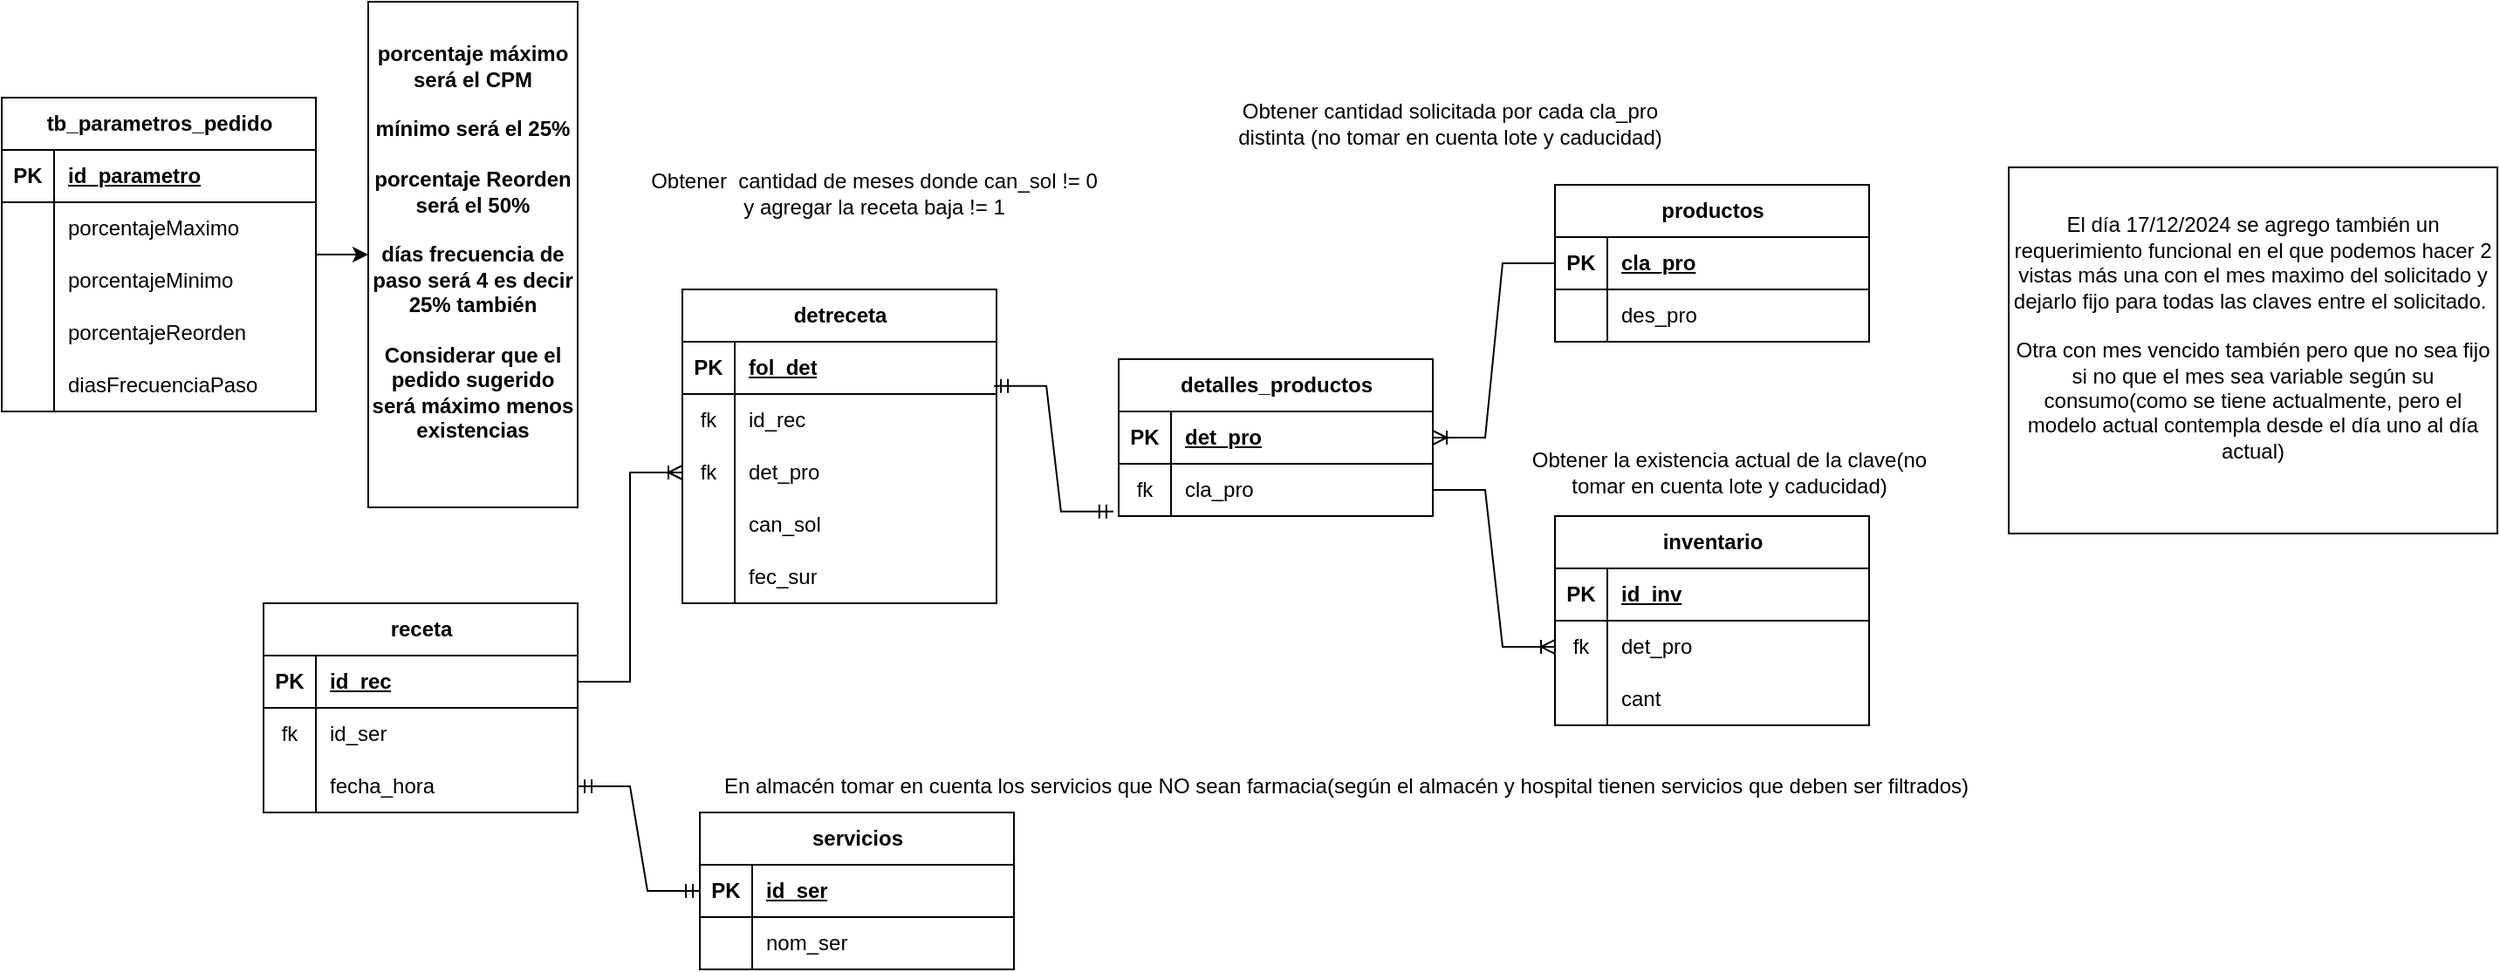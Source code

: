 <mxfile version="25.0.3">
  <diagram name="Página-1" id="QkQFccZaEyEtQ_ooG78y">
    <mxGraphModel dx="2258" dy="1750" grid="1" gridSize="10" guides="1" tooltips="1" connect="1" arrows="1" fold="1" page="1" pageScale="1" pageWidth="827" pageHeight="1169" math="0" shadow="0">
      <root>
        <mxCell id="0" />
        <mxCell id="1" parent="0" />
        <mxCell id="1JZAllyOzMSULTTgwFGF-1" value="receta" style="shape=table;startSize=30;container=1;collapsible=1;childLayout=tableLayout;fixedRows=1;rowLines=0;fontStyle=1;align=center;resizeLast=1;html=1;" parent="1" vertex="1">
          <mxGeometry y="330" width="180" height="120" as="geometry" />
        </mxCell>
        <mxCell id="1JZAllyOzMSULTTgwFGF-2" value="" style="shape=tableRow;horizontal=0;startSize=0;swimlaneHead=0;swimlaneBody=0;fillColor=none;collapsible=0;dropTarget=0;points=[[0,0.5],[1,0.5]];portConstraint=eastwest;top=0;left=0;right=0;bottom=1;" parent="1JZAllyOzMSULTTgwFGF-1" vertex="1">
          <mxGeometry y="30" width="180" height="30" as="geometry" />
        </mxCell>
        <mxCell id="1JZAllyOzMSULTTgwFGF-3" value="PK" style="shape=partialRectangle;connectable=0;fillColor=none;top=0;left=0;bottom=0;right=0;fontStyle=1;overflow=hidden;whiteSpace=wrap;html=1;" parent="1JZAllyOzMSULTTgwFGF-2" vertex="1">
          <mxGeometry width="30" height="30" as="geometry">
            <mxRectangle width="30" height="30" as="alternateBounds" />
          </mxGeometry>
        </mxCell>
        <mxCell id="1JZAllyOzMSULTTgwFGF-4" value="id_rec" style="shape=partialRectangle;connectable=0;fillColor=none;top=0;left=0;bottom=0;right=0;align=left;spacingLeft=6;fontStyle=5;overflow=hidden;whiteSpace=wrap;html=1;" parent="1JZAllyOzMSULTTgwFGF-2" vertex="1">
          <mxGeometry x="30" width="150" height="30" as="geometry">
            <mxRectangle width="150" height="30" as="alternateBounds" />
          </mxGeometry>
        </mxCell>
        <mxCell id="1JZAllyOzMSULTTgwFGF-5" value="" style="shape=tableRow;horizontal=0;startSize=0;swimlaneHead=0;swimlaneBody=0;fillColor=none;collapsible=0;dropTarget=0;points=[[0,0.5],[1,0.5]];portConstraint=eastwest;top=0;left=0;right=0;bottom=0;" parent="1JZAllyOzMSULTTgwFGF-1" vertex="1">
          <mxGeometry y="60" width="180" height="30" as="geometry" />
        </mxCell>
        <mxCell id="1JZAllyOzMSULTTgwFGF-6" value="fk" style="shape=partialRectangle;connectable=0;fillColor=none;top=0;left=0;bottom=0;right=0;editable=1;overflow=hidden;whiteSpace=wrap;html=1;" parent="1JZAllyOzMSULTTgwFGF-5" vertex="1">
          <mxGeometry width="30" height="30" as="geometry">
            <mxRectangle width="30" height="30" as="alternateBounds" />
          </mxGeometry>
        </mxCell>
        <mxCell id="1JZAllyOzMSULTTgwFGF-7" value="id_ser" style="shape=partialRectangle;connectable=0;fillColor=none;top=0;left=0;bottom=0;right=0;align=left;spacingLeft=6;overflow=hidden;whiteSpace=wrap;html=1;" parent="1JZAllyOzMSULTTgwFGF-5" vertex="1">
          <mxGeometry x="30" width="150" height="30" as="geometry">
            <mxRectangle width="150" height="30" as="alternateBounds" />
          </mxGeometry>
        </mxCell>
        <mxCell id="1JZAllyOzMSULTTgwFGF-8" value="" style="shape=tableRow;horizontal=0;startSize=0;swimlaneHead=0;swimlaneBody=0;fillColor=none;collapsible=0;dropTarget=0;points=[[0,0.5],[1,0.5]];portConstraint=eastwest;top=0;left=0;right=0;bottom=0;" parent="1JZAllyOzMSULTTgwFGF-1" vertex="1">
          <mxGeometry y="90" width="180" height="30" as="geometry" />
        </mxCell>
        <mxCell id="1JZAllyOzMSULTTgwFGF-9" value="" style="shape=partialRectangle;connectable=0;fillColor=none;top=0;left=0;bottom=0;right=0;editable=1;overflow=hidden;whiteSpace=wrap;html=1;" parent="1JZAllyOzMSULTTgwFGF-8" vertex="1">
          <mxGeometry width="30" height="30" as="geometry">
            <mxRectangle width="30" height="30" as="alternateBounds" />
          </mxGeometry>
        </mxCell>
        <mxCell id="1JZAllyOzMSULTTgwFGF-10" value="fecha_hora" style="shape=partialRectangle;connectable=0;fillColor=none;top=0;left=0;bottom=0;right=0;align=left;spacingLeft=6;overflow=hidden;whiteSpace=wrap;html=1;" parent="1JZAllyOzMSULTTgwFGF-8" vertex="1">
          <mxGeometry x="30" width="150" height="30" as="geometry">
            <mxRectangle width="150" height="30" as="alternateBounds" />
          </mxGeometry>
        </mxCell>
        <mxCell id="1JZAllyOzMSULTTgwFGF-14" value="detreceta" style="shape=table;startSize=30;container=1;collapsible=1;childLayout=tableLayout;fixedRows=1;rowLines=0;fontStyle=1;align=center;resizeLast=1;html=1;" parent="1" vertex="1">
          <mxGeometry x="240" y="150" width="180" height="180" as="geometry" />
        </mxCell>
        <mxCell id="1JZAllyOzMSULTTgwFGF-15" value="" style="shape=tableRow;horizontal=0;startSize=0;swimlaneHead=0;swimlaneBody=0;fillColor=none;collapsible=0;dropTarget=0;points=[[0,0.5],[1,0.5]];portConstraint=eastwest;top=0;left=0;right=0;bottom=1;" parent="1JZAllyOzMSULTTgwFGF-14" vertex="1">
          <mxGeometry y="30" width="180" height="30" as="geometry" />
        </mxCell>
        <mxCell id="1JZAllyOzMSULTTgwFGF-16" value="PK" style="shape=partialRectangle;connectable=0;fillColor=none;top=0;left=0;bottom=0;right=0;fontStyle=1;overflow=hidden;whiteSpace=wrap;html=1;" parent="1JZAllyOzMSULTTgwFGF-15" vertex="1">
          <mxGeometry width="30" height="30" as="geometry">
            <mxRectangle width="30" height="30" as="alternateBounds" />
          </mxGeometry>
        </mxCell>
        <mxCell id="1JZAllyOzMSULTTgwFGF-17" value="fol_det" style="shape=partialRectangle;connectable=0;fillColor=none;top=0;left=0;bottom=0;right=0;align=left;spacingLeft=6;fontStyle=5;overflow=hidden;whiteSpace=wrap;html=1;" parent="1JZAllyOzMSULTTgwFGF-15" vertex="1">
          <mxGeometry x="30" width="150" height="30" as="geometry">
            <mxRectangle width="150" height="30" as="alternateBounds" />
          </mxGeometry>
        </mxCell>
        <mxCell id="1JZAllyOzMSULTTgwFGF-18" value="" style="shape=tableRow;horizontal=0;startSize=0;swimlaneHead=0;swimlaneBody=0;fillColor=none;collapsible=0;dropTarget=0;points=[[0,0.5],[1,0.5]];portConstraint=eastwest;top=0;left=0;right=0;bottom=0;" parent="1JZAllyOzMSULTTgwFGF-14" vertex="1">
          <mxGeometry y="60" width="180" height="30" as="geometry" />
        </mxCell>
        <mxCell id="1JZAllyOzMSULTTgwFGF-19" value="fk" style="shape=partialRectangle;connectable=0;fillColor=none;top=0;left=0;bottom=0;right=0;editable=1;overflow=hidden;whiteSpace=wrap;html=1;" parent="1JZAllyOzMSULTTgwFGF-18" vertex="1">
          <mxGeometry width="30" height="30" as="geometry">
            <mxRectangle width="30" height="30" as="alternateBounds" />
          </mxGeometry>
        </mxCell>
        <mxCell id="1JZAllyOzMSULTTgwFGF-20" value="id_rec" style="shape=partialRectangle;connectable=0;fillColor=none;top=0;left=0;bottom=0;right=0;align=left;spacingLeft=6;overflow=hidden;whiteSpace=wrap;html=1;" parent="1JZAllyOzMSULTTgwFGF-18" vertex="1">
          <mxGeometry x="30" width="150" height="30" as="geometry">
            <mxRectangle width="150" height="30" as="alternateBounds" />
          </mxGeometry>
        </mxCell>
        <mxCell id="1JZAllyOzMSULTTgwFGF-21" value="" style="shape=tableRow;horizontal=0;startSize=0;swimlaneHead=0;swimlaneBody=0;fillColor=none;collapsible=0;dropTarget=0;points=[[0,0.5],[1,0.5]];portConstraint=eastwest;top=0;left=0;right=0;bottom=0;" parent="1JZAllyOzMSULTTgwFGF-14" vertex="1">
          <mxGeometry y="90" width="180" height="30" as="geometry" />
        </mxCell>
        <mxCell id="1JZAllyOzMSULTTgwFGF-22" value="fk" style="shape=partialRectangle;connectable=0;fillColor=none;top=0;left=0;bottom=0;right=0;editable=1;overflow=hidden;whiteSpace=wrap;html=1;" parent="1JZAllyOzMSULTTgwFGF-21" vertex="1">
          <mxGeometry width="30" height="30" as="geometry">
            <mxRectangle width="30" height="30" as="alternateBounds" />
          </mxGeometry>
        </mxCell>
        <mxCell id="1JZAllyOzMSULTTgwFGF-23" value="det_pro" style="shape=partialRectangle;connectable=0;fillColor=none;top=0;left=0;bottom=0;right=0;align=left;spacingLeft=6;overflow=hidden;whiteSpace=wrap;html=1;" parent="1JZAllyOzMSULTTgwFGF-21" vertex="1">
          <mxGeometry x="30" width="150" height="30" as="geometry">
            <mxRectangle width="150" height="30" as="alternateBounds" />
          </mxGeometry>
        </mxCell>
        <mxCell id="1JZAllyOzMSULTTgwFGF-24" value="" style="shape=tableRow;horizontal=0;startSize=0;swimlaneHead=0;swimlaneBody=0;fillColor=none;collapsible=0;dropTarget=0;points=[[0,0.5],[1,0.5]];portConstraint=eastwest;top=0;left=0;right=0;bottom=0;" parent="1JZAllyOzMSULTTgwFGF-14" vertex="1">
          <mxGeometry y="120" width="180" height="30" as="geometry" />
        </mxCell>
        <mxCell id="1JZAllyOzMSULTTgwFGF-25" value="" style="shape=partialRectangle;connectable=0;fillColor=none;top=0;left=0;bottom=0;right=0;editable=1;overflow=hidden;whiteSpace=wrap;html=1;" parent="1JZAllyOzMSULTTgwFGF-24" vertex="1">
          <mxGeometry width="30" height="30" as="geometry">
            <mxRectangle width="30" height="30" as="alternateBounds" />
          </mxGeometry>
        </mxCell>
        <mxCell id="1JZAllyOzMSULTTgwFGF-26" value="can_sol" style="shape=partialRectangle;connectable=0;fillColor=none;top=0;left=0;bottom=0;right=0;align=left;spacingLeft=6;overflow=hidden;whiteSpace=wrap;html=1;" parent="1JZAllyOzMSULTTgwFGF-24" vertex="1">
          <mxGeometry x="30" width="150" height="30" as="geometry">
            <mxRectangle width="150" height="30" as="alternateBounds" />
          </mxGeometry>
        </mxCell>
        <mxCell id="1JZAllyOzMSULTTgwFGF-67" value="" style="shape=tableRow;horizontal=0;startSize=0;swimlaneHead=0;swimlaneBody=0;fillColor=none;collapsible=0;dropTarget=0;points=[[0,0.5],[1,0.5]];portConstraint=eastwest;top=0;left=0;right=0;bottom=0;" parent="1JZAllyOzMSULTTgwFGF-14" vertex="1">
          <mxGeometry y="150" width="180" height="30" as="geometry" />
        </mxCell>
        <mxCell id="1JZAllyOzMSULTTgwFGF-68" value="" style="shape=partialRectangle;connectable=0;fillColor=none;top=0;left=0;bottom=0;right=0;editable=1;overflow=hidden;whiteSpace=wrap;html=1;" parent="1JZAllyOzMSULTTgwFGF-67" vertex="1">
          <mxGeometry width="30" height="30" as="geometry">
            <mxRectangle width="30" height="30" as="alternateBounds" />
          </mxGeometry>
        </mxCell>
        <mxCell id="1JZAllyOzMSULTTgwFGF-69" value="fec_sur" style="shape=partialRectangle;connectable=0;fillColor=none;top=0;left=0;bottom=0;right=0;align=left;spacingLeft=6;overflow=hidden;whiteSpace=wrap;html=1;" parent="1JZAllyOzMSULTTgwFGF-67" vertex="1">
          <mxGeometry x="30" width="150" height="30" as="geometry">
            <mxRectangle width="150" height="30" as="alternateBounds" />
          </mxGeometry>
        </mxCell>
        <mxCell id="1JZAllyOzMSULTTgwFGF-27" value="detalles_productos" style="shape=table;startSize=30;container=1;collapsible=1;childLayout=tableLayout;fixedRows=1;rowLines=0;fontStyle=1;align=center;resizeLast=1;html=1;" parent="1" vertex="1">
          <mxGeometry x="490" y="190" width="180" height="90" as="geometry" />
        </mxCell>
        <mxCell id="1JZAllyOzMSULTTgwFGF-28" value="" style="shape=tableRow;horizontal=0;startSize=0;swimlaneHead=0;swimlaneBody=0;fillColor=none;collapsible=0;dropTarget=0;points=[[0,0.5],[1,0.5]];portConstraint=eastwest;top=0;left=0;right=0;bottom=1;" parent="1JZAllyOzMSULTTgwFGF-27" vertex="1">
          <mxGeometry y="30" width="180" height="30" as="geometry" />
        </mxCell>
        <mxCell id="1JZAllyOzMSULTTgwFGF-29" value="PK" style="shape=partialRectangle;connectable=0;fillColor=none;top=0;left=0;bottom=0;right=0;fontStyle=1;overflow=hidden;whiteSpace=wrap;html=1;" parent="1JZAllyOzMSULTTgwFGF-28" vertex="1">
          <mxGeometry width="30" height="30" as="geometry">
            <mxRectangle width="30" height="30" as="alternateBounds" />
          </mxGeometry>
        </mxCell>
        <mxCell id="1JZAllyOzMSULTTgwFGF-30" value="det_pro" style="shape=partialRectangle;connectable=0;fillColor=none;top=0;left=0;bottom=0;right=0;align=left;spacingLeft=6;fontStyle=5;overflow=hidden;whiteSpace=wrap;html=1;" parent="1JZAllyOzMSULTTgwFGF-28" vertex="1">
          <mxGeometry x="30" width="150" height="30" as="geometry">
            <mxRectangle width="150" height="30" as="alternateBounds" />
          </mxGeometry>
        </mxCell>
        <mxCell id="1JZAllyOzMSULTTgwFGF-31" value="" style="shape=tableRow;horizontal=0;startSize=0;swimlaneHead=0;swimlaneBody=0;fillColor=none;collapsible=0;dropTarget=0;points=[[0,0.5],[1,0.5]];portConstraint=eastwest;top=0;left=0;right=0;bottom=0;" parent="1JZAllyOzMSULTTgwFGF-27" vertex="1">
          <mxGeometry y="60" width="180" height="30" as="geometry" />
        </mxCell>
        <mxCell id="1JZAllyOzMSULTTgwFGF-32" value="fk" style="shape=partialRectangle;connectable=0;fillColor=none;top=0;left=0;bottom=0;right=0;editable=1;overflow=hidden;whiteSpace=wrap;html=1;" parent="1JZAllyOzMSULTTgwFGF-31" vertex="1">
          <mxGeometry width="30" height="30" as="geometry">
            <mxRectangle width="30" height="30" as="alternateBounds" />
          </mxGeometry>
        </mxCell>
        <mxCell id="1JZAllyOzMSULTTgwFGF-33" value="cla_pro" style="shape=partialRectangle;connectable=0;fillColor=none;top=0;left=0;bottom=0;right=0;align=left;spacingLeft=6;overflow=hidden;whiteSpace=wrap;html=1;" parent="1JZAllyOzMSULTTgwFGF-31" vertex="1">
          <mxGeometry x="30" width="150" height="30" as="geometry">
            <mxRectangle width="150" height="30" as="alternateBounds" />
          </mxGeometry>
        </mxCell>
        <mxCell id="1JZAllyOzMSULTTgwFGF-40" value="productos" style="shape=table;startSize=30;container=1;collapsible=1;childLayout=tableLayout;fixedRows=1;rowLines=0;fontStyle=1;align=center;resizeLast=1;html=1;" parent="1" vertex="1">
          <mxGeometry x="740" y="90" width="180" height="90" as="geometry" />
        </mxCell>
        <mxCell id="1JZAllyOzMSULTTgwFGF-41" value="" style="shape=tableRow;horizontal=0;startSize=0;swimlaneHead=0;swimlaneBody=0;fillColor=none;collapsible=0;dropTarget=0;points=[[0,0.5],[1,0.5]];portConstraint=eastwest;top=0;left=0;right=0;bottom=1;" parent="1JZAllyOzMSULTTgwFGF-40" vertex="1">
          <mxGeometry y="30" width="180" height="30" as="geometry" />
        </mxCell>
        <mxCell id="1JZAllyOzMSULTTgwFGF-42" value="PK" style="shape=partialRectangle;connectable=0;fillColor=none;top=0;left=0;bottom=0;right=0;fontStyle=1;overflow=hidden;whiteSpace=wrap;html=1;" parent="1JZAllyOzMSULTTgwFGF-41" vertex="1">
          <mxGeometry width="30" height="30" as="geometry">
            <mxRectangle width="30" height="30" as="alternateBounds" />
          </mxGeometry>
        </mxCell>
        <mxCell id="1JZAllyOzMSULTTgwFGF-43" value="cla_pro" style="shape=partialRectangle;connectable=0;fillColor=none;top=0;left=0;bottom=0;right=0;align=left;spacingLeft=6;fontStyle=5;overflow=hidden;whiteSpace=wrap;html=1;" parent="1JZAllyOzMSULTTgwFGF-41" vertex="1">
          <mxGeometry x="30" width="150" height="30" as="geometry">
            <mxRectangle width="150" height="30" as="alternateBounds" />
          </mxGeometry>
        </mxCell>
        <mxCell id="1JZAllyOzMSULTTgwFGF-44" value="" style="shape=tableRow;horizontal=0;startSize=0;swimlaneHead=0;swimlaneBody=0;fillColor=none;collapsible=0;dropTarget=0;points=[[0,0.5],[1,0.5]];portConstraint=eastwest;top=0;left=0;right=0;bottom=0;" parent="1JZAllyOzMSULTTgwFGF-40" vertex="1">
          <mxGeometry y="60" width="180" height="30" as="geometry" />
        </mxCell>
        <mxCell id="1JZAllyOzMSULTTgwFGF-45" value="" style="shape=partialRectangle;connectable=0;fillColor=none;top=0;left=0;bottom=0;right=0;editable=1;overflow=hidden;whiteSpace=wrap;html=1;" parent="1JZAllyOzMSULTTgwFGF-44" vertex="1">
          <mxGeometry width="30" height="30" as="geometry">
            <mxRectangle width="30" height="30" as="alternateBounds" />
          </mxGeometry>
        </mxCell>
        <mxCell id="1JZAllyOzMSULTTgwFGF-46" value="des_pro" style="shape=partialRectangle;connectable=0;fillColor=none;top=0;left=0;bottom=0;right=0;align=left;spacingLeft=6;overflow=hidden;whiteSpace=wrap;html=1;" parent="1JZAllyOzMSULTTgwFGF-44" vertex="1">
          <mxGeometry x="30" width="150" height="30" as="geometry">
            <mxRectangle width="150" height="30" as="alternateBounds" />
          </mxGeometry>
        </mxCell>
        <mxCell id="1JZAllyOzMSULTTgwFGF-53" value="inventario" style="shape=table;startSize=30;container=1;collapsible=1;childLayout=tableLayout;fixedRows=1;rowLines=0;fontStyle=1;align=center;resizeLast=1;html=1;" parent="1" vertex="1">
          <mxGeometry x="740" y="280" width="180" height="120" as="geometry" />
        </mxCell>
        <mxCell id="1JZAllyOzMSULTTgwFGF-54" value="" style="shape=tableRow;horizontal=0;startSize=0;swimlaneHead=0;swimlaneBody=0;fillColor=none;collapsible=0;dropTarget=0;points=[[0,0.5],[1,0.5]];portConstraint=eastwest;top=0;left=0;right=0;bottom=1;" parent="1JZAllyOzMSULTTgwFGF-53" vertex="1">
          <mxGeometry y="30" width="180" height="30" as="geometry" />
        </mxCell>
        <mxCell id="1JZAllyOzMSULTTgwFGF-55" value="PK" style="shape=partialRectangle;connectable=0;fillColor=none;top=0;left=0;bottom=0;right=0;fontStyle=1;overflow=hidden;whiteSpace=wrap;html=1;" parent="1JZAllyOzMSULTTgwFGF-54" vertex="1">
          <mxGeometry width="30" height="30" as="geometry">
            <mxRectangle width="30" height="30" as="alternateBounds" />
          </mxGeometry>
        </mxCell>
        <mxCell id="1JZAllyOzMSULTTgwFGF-56" value="id_inv" style="shape=partialRectangle;connectable=0;fillColor=none;top=0;left=0;bottom=0;right=0;align=left;spacingLeft=6;fontStyle=5;overflow=hidden;whiteSpace=wrap;html=1;" parent="1JZAllyOzMSULTTgwFGF-54" vertex="1">
          <mxGeometry x="30" width="150" height="30" as="geometry">
            <mxRectangle width="150" height="30" as="alternateBounds" />
          </mxGeometry>
        </mxCell>
        <mxCell id="1JZAllyOzMSULTTgwFGF-57" value="" style="shape=tableRow;horizontal=0;startSize=0;swimlaneHead=0;swimlaneBody=0;fillColor=none;collapsible=0;dropTarget=0;points=[[0,0.5],[1,0.5]];portConstraint=eastwest;top=0;left=0;right=0;bottom=0;" parent="1JZAllyOzMSULTTgwFGF-53" vertex="1">
          <mxGeometry y="60" width="180" height="30" as="geometry" />
        </mxCell>
        <mxCell id="1JZAllyOzMSULTTgwFGF-58" value="fk" style="shape=partialRectangle;connectable=0;fillColor=none;top=0;left=0;bottom=0;right=0;editable=1;overflow=hidden;whiteSpace=wrap;html=1;" parent="1JZAllyOzMSULTTgwFGF-57" vertex="1">
          <mxGeometry width="30" height="30" as="geometry">
            <mxRectangle width="30" height="30" as="alternateBounds" />
          </mxGeometry>
        </mxCell>
        <mxCell id="1JZAllyOzMSULTTgwFGF-59" value="det_pro" style="shape=partialRectangle;connectable=0;fillColor=none;top=0;left=0;bottom=0;right=0;align=left;spacingLeft=6;overflow=hidden;whiteSpace=wrap;html=1;" parent="1JZAllyOzMSULTTgwFGF-57" vertex="1">
          <mxGeometry x="30" width="150" height="30" as="geometry">
            <mxRectangle width="150" height="30" as="alternateBounds" />
          </mxGeometry>
        </mxCell>
        <mxCell id="1JZAllyOzMSULTTgwFGF-64" value="" style="shape=tableRow;horizontal=0;startSize=0;swimlaneHead=0;swimlaneBody=0;fillColor=none;collapsible=0;dropTarget=0;points=[[0,0.5],[1,0.5]];portConstraint=eastwest;top=0;left=0;right=0;bottom=0;" parent="1JZAllyOzMSULTTgwFGF-53" vertex="1">
          <mxGeometry y="90" width="180" height="30" as="geometry" />
        </mxCell>
        <mxCell id="1JZAllyOzMSULTTgwFGF-65" value="" style="shape=partialRectangle;connectable=0;fillColor=none;top=0;left=0;bottom=0;right=0;editable=1;overflow=hidden;whiteSpace=wrap;html=1;" parent="1JZAllyOzMSULTTgwFGF-64" vertex="1">
          <mxGeometry width="30" height="30" as="geometry">
            <mxRectangle width="30" height="30" as="alternateBounds" />
          </mxGeometry>
        </mxCell>
        <mxCell id="1JZAllyOzMSULTTgwFGF-66" value="cant" style="shape=partialRectangle;connectable=0;fillColor=none;top=0;left=0;bottom=0;right=0;align=left;spacingLeft=6;overflow=hidden;whiteSpace=wrap;html=1;" parent="1JZAllyOzMSULTTgwFGF-64" vertex="1">
          <mxGeometry x="30" width="150" height="30" as="geometry">
            <mxRectangle width="150" height="30" as="alternateBounds" />
          </mxGeometry>
        </mxCell>
        <mxCell id="1JZAllyOzMSULTTgwFGF-60" value="" style="shape=table;startSize=0;container=1;collapsible=1;childLayout=tableLayout;fixedRows=1;rowLines=0;fontStyle=0;align=center;resizeLast=1;strokeColor=none;fillColor=none;collapsible=0;whiteSpace=wrap;html=1;" parent="1" vertex="1">
          <mxGeometry x="260" y="130" width="180" height="30" as="geometry" />
        </mxCell>
        <mxCell id="1JZAllyOzMSULTTgwFGF-61" value="" style="shape=tableRow;horizontal=0;startSize=0;swimlaneHead=0;swimlaneBody=0;fillColor=none;collapsible=0;dropTarget=0;points=[[0,0.5],[1,0.5]];portConstraint=eastwest;top=0;left=0;right=0;bottom=0;" parent="1JZAllyOzMSULTTgwFGF-60" vertex="1">
          <mxGeometry width="180" height="30" as="geometry" />
        </mxCell>
        <mxCell id="1JZAllyOzMSULTTgwFGF-62" value="" style="shape=partialRectangle;connectable=0;fillColor=none;top=0;left=0;bottom=0;right=0;editable=1;overflow=hidden;" parent="1JZAllyOzMSULTTgwFGF-61" vertex="1">
          <mxGeometry width="30" height="30" as="geometry">
            <mxRectangle width="30" height="30" as="alternateBounds" />
          </mxGeometry>
        </mxCell>
        <mxCell id="1JZAllyOzMSULTTgwFGF-63" value="" style="shape=partialRectangle;connectable=0;fillColor=none;top=0;left=0;bottom=0;right=0;align=left;spacingLeft=6;overflow=hidden;" parent="1JZAllyOzMSULTTgwFGF-61" vertex="1">
          <mxGeometry x="30" width="150" height="30" as="geometry">
            <mxRectangle width="150" height="30" as="alternateBounds" />
          </mxGeometry>
        </mxCell>
        <mxCell id="1JZAllyOzMSULTTgwFGF-70" value="Obtener&amp;nbsp; cantidad de meses donde can_sol != 0 y agregar la receta baja != 1" style="text;html=1;align=center;verticalAlign=middle;whiteSpace=wrap;rounded=0;" parent="1" vertex="1">
          <mxGeometry x="220" y="80" width="260" height="30" as="geometry" />
        </mxCell>
        <mxCell id="1JZAllyOzMSULTTgwFGF-71" value="Obtener cantidad solicitada por cada cla_pro distinta (no tomar en cuenta lote y caducidad)" style="text;html=1;align=center;verticalAlign=middle;whiteSpace=wrap;rounded=0;" parent="1" vertex="1">
          <mxGeometry x="550" y="40" width="260" height="30" as="geometry" />
        </mxCell>
        <mxCell id="1JZAllyOzMSULTTgwFGF-72" value="" style="edgeStyle=entityRelationEdgeStyle;fontSize=12;html=1;endArrow=ERoneToMany;rounded=0;entryX=0;entryY=0.5;entryDx=0;entryDy=0;exitX=1;exitY=0.5;exitDx=0;exitDy=0;" parent="1" source="1JZAllyOzMSULTTgwFGF-2" target="1JZAllyOzMSULTTgwFGF-21" edge="1">
          <mxGeometry width="100" height="100" relative="1" as="geometry">
            <mxPoint x="60" y="280" as="sourcePoint" />
            <mxPoint x="160" y="180" as="targetPoint" />
          </mxGeometry>
        </mxCell>
        <mxCell id="1JZAllyOzMSULTTgwFGF-73" value="" style="edgeStyle=entityRelationEdgeStyle;fontSize=12;html=1;endArrow=ERmandOne;startArrow=ERmandOne;rounded=0;entryX=-0.017;entryY=0.913;entryDx=0;entryDy=0;entryPerimeter=0;exitX=0.992;exitY=0.847;exitDx=0;exitDy=0;exitPerimeter=0;" parent="1" source="1JZAllyOzMSULTTgwFGF-15" target="1JZAllyOzMSULTTgwFGF-31" edge="1">
          <mxGeometry width="100" height="100" relative="1" as="geometry">
            <mxPoint x="360" y="440" as="sourcePoint" />
            <mxPoint x="460" y="340" as="targetPoint" />
          </mxGeometry>
        </mxCell>
        <mxCell id="1JZAllyOzMSULTTgwFGF-74" value="" style="edgeStyle=entityRelationEdgeStyle;fontSize=12;html=1;endArrow=ERoneToMany;rounded=0;entryX=1;entryY=0.5;entryDx=0;entryDy=0;exitX=0;exitY=0.5;exitDx=0;exitDy=0;" parent="1" source="1JZAllyOzMSULTTgwFGF-41" target="1JZAllyOzMSULTTgwFGF-28" edge="1">
          <mxGeometry width="100" height="100" relative="1" as="geometry">
            <mxPoint x="570" y="470" as="sourcePoint" />
            <mxPoint x="670" y="370" as="targetPoint" />
          </mxGeometry>
        </mxCell>
        <mxCell id="1JZAllyOzMSULTTgwFGF-75" value="" style="edgeStyle=entityRelationEdgeStyle;fontSize=12;html=1;endArrow=ERoneToMany;rounded=0;entryX=0;entryY=0.5;entryDx=0;entryDy=0;exitX=1;exitY=0.5;exitDx=0;exitDy=0;" parent="1" source="1JZAllyOzMSULTTgwFGF-31" target="1JZAllyOzMSULTTgwFGF-57" edge="1">
          <mxGeometry width="100" height="100" relative="1" as="geometry">
            <mxPoint x="540" y="460" as="sourcePoint" />
            <mxPoint x="640" y="360" as="targetPoint" />
          </mxGeometry>
        </mxCell>
        <mxCell id="1JZAllyOzMSULTTgwFGF-76" value="Obtener la existencia actual de la clave(no tomar en cuenta lote y caducidad)" style="text;html=1;align=center;verticalAlign=middle;whiteSpace=wrap;rounded=0;" parent="1" vertex="1">
          <mxGeometry x="710" y="240" width="260" height="30" as="geometry" />
        </mxCell>
        <mxCell id="1JZAllyOzMSULTTgwFGF-77" value="servicios" style="shape=table;startSize=30;container=1;collapsible=1;childLayout=tableLayout;fixedRows=1;rowLines=0;fontStyle=1;align=center;resizeLast=1;html=1;" parent="1" vertex="1">
          <mxGeometry x="250" y="450" width="180" height="90" as="geometry" />
        </mxCell>
        <mxCell id="1JZAllyOzMSULTTgwFGF-78" value="" style="shape=tableRow;horizontal=0;startSize=0;swimlaneHead=0;swimlaneBody=0;fillColor=none;collapsible=0;dropTarget=0;points=[[0,0.5],[1,0.5]];portConstraint=eastwest;top=0;left=0;right=0;bottom=1;" parent="1JZAllyOzMSULTTgwFGF-77" vertex="1">
          <mxGeometry y="30" width="180" height="30" as="geometry" />
        </mxCell>
        <mxCell id="1JZAllyOzMSULTTgwFGF-79" value="PK" style="shape=partialRectangle;connectable=0;fillColor=none;top=0;left=0;bottom=0;right=0;fontStyle=1;overflow=hidden;whiteSpace=wrap;html=1;" parent="1JZAllyOzMSULTTgwFGF-78" vertex="1">
          <mxGeometry width="30" height="30" as="geometry">
            <mxRectangle width="30" height="30" as="alternateBounds" />
          </mxGeometry>
        </mxCell>
        <mxCell id="1JZAllyOzMSULTTgwFGF-80" value="id_ser" style="shape=partialRectangle;connectable=0;fillColor=none;top=0;left=0;bottom=0;right=0;align=left;spacingLeft=6;fontStyle=5;overflow=hidden;whiteSpace=wrap;html=1;" parent="1JZAllyOzMSULTTgwFGF-78" vertex="1">
          <mxGeometry x="30" width="150" height="30" as="geometry">
            <mxRectangle width="150" height="30" as="alternateBounds" />
          </mxGeometry>
        </mxCell>
        <mxCell id="1JZAllyOzMSULTTgwFGF-81" value="" style="shape=tableRow;horizontal=0;startSize=0;swimlaneHead=0;swimlaneBody=0;fillColor=none;collapsible=0;dropTarget=0;points=[[0,0.5],[1,0.5]];portConstraint=eastwest;top=0;left=0;right=0;bottom=0;" parent="1JZAllyOzMSULTTgwFGF-77" vertex="1">
          <mxGeometry y="60" width="180" height="30" as="geometry" />
        </mxCell>
        <mxCell id="1JZAllyOzMSULTTgwFGF-82" value="" style="shape=partialRectangle;connectable=0;fillColor=none;top=0;left=0;bottom=0;right=0;editable=1;overflow=hidden;whiteSpace=wrap;html=1;" parent="1JZAllyOzMSULTTgwFGF-81" vertex="1">
          <mxGeometry width="30" height="30" as="geometry">
            <mxRectangle width="30" height="30" as="alternateBounds" />
          </mxGeometry>
        </mxCell>
        <mxCell id="1JZAllyOzMSULTTgwFGF-83" value="nom_ser" style="shape=partialRectangle;connectable=0;fillColor=none;top=0;left=0;bottom=0;right=0;align=left;spacingLeft=6;overflow=hidden;whiteSpace=wrap;html=1;" parent="1JZAllyOzMSULTTgwFGF-81" vertex="1">
          <mxGeometry x="30" width="150" height="30" as="geometry">
            <mxRectangle width="150" height="30" as="alternateBounds" />
          </mxGeometry>
        </mxCell>
        <mxCell id="1JZAllyOzMSULTTgwFGF-84" value="En almacén tomar en cuenta los servicios que NO sean farmacia(según el almacén y hospital tienen servicios que deben ser filtrados)" style="text;html=1;align=center;verticalAlign=middle;resizable=0;points=[];autosize=1;strokeColor=none;fillColor=none;" parent="1" vertex="1">
          <mxGeometry x="250" y="420" width="740" height="30" as="geometry" />
        </mxCell>
        <mxCell id="1JZAllyOzMSULTTgwFGF-86" value="" style="edgeStyle=entityRelationEdgeStyle;fontSize=12;html=1;endArrow=ERmandOne;startArrow=ERmandOne;rounded=0;entryX=0;entryY=0.5;entryDx=0;entryDy=0;exitX=1;exitY=0.5;exitDx=0;exitDy=0;" parent="1" source="1JZAllyOzMSULTTgwFGF-8" target="1JZAllyOzMSULTTgwFGF-78" edge="1">
          <mxGeometry width="100" height="100" relative="1" as="geometry">
            <mxPoint x="70" y="580" as="sourcePoint" />
            <mxPoint x="170" y="480" as="targetPoint" />
          </mxGeometry>
        </mxCell>
        <mxCell id="1JZAllyOzMSULTTgwFGF-110" value="" style="edgeStyle=orthogonalEdgeStyle;rounded=0;orthogonalLoop=1;jettySize=auto;html=1;" parent="1" source="1JZAllyOzMSULTTgwFGF-87" target="1JZAllyOzMSULTTgwFGF-109" edge="1">
          <mxGeometry relative="1" as="geometry" />
        </mxCell>
        <mxCell id="1JZAllyOzMSULTTgwFGF-87" value="tb_parametros_pedido" style="shape=table;startSize=30;container=1;collapsible=1;childLayout=tableLayout;fixedRows=1;rowLines=0;fontStyle=1;align=center;resizeLast=1;html=1;" parent="1" vertex="1">
          <mxGeometry x="-150" y="40" width="180" height="180" as="geometry" />
        </mxCell>
        <mxCell id="1JZAllyOzMSULTTgwFGF-88" value="" style="shape=tableRow;horizontal=0;startSize=0;swimlaneHead=0;swimlaneBody=0;fillColor=none;collapsible=0;dropTarget=0;points=[[0,0.5],[1,0.5]];portConstraint=eastwest;top=0;left=0;right=0;bottom=1;" parent="1JZAllyOzMSULTTgwFGF-87" vertex="1">
          <mxGeometry y="30" width="180" height="30" as="geometry" />
        </mxCell>
        <mxCell id="1JZAllyOzMSULTTgwFGF-89" value="PK" style="shape=partialRectangle;connectable=0;fillColor=none;top=0;left=0;bottom=0;right=0;fontStyle=1;overflow=hidden;whiteSpace=wrap;html=1;" parent="1JZAllyOzMSULTTgwFGF-88" vertex="1">
          <mxGeometry width="30" height="30" as="geometry">
            <mxRectangle width="30" height="30" as="alternateBounds" />
          </mxGeometry>
        </mxCell>
        <mxCell id="1JZAllyOzMSULTTgwFGF-90" value="id_parametro" style="shape=partialRectangle;connectable=0;fillColor=none;top=0;left=0;bottom=0;right=0;align=left;spacingLeft=6;fontStyle=5;overflow=hidden;whiteSpace=wrap;html=1;" parent="1JZAllyOzMSULTTgwFGF-88" vertex="1">
          <mxGeometry x="30" width="150" height="30" as="geometry">
            <mxRectangle width="150" height="30" as="alternateBounds" />
          </mxGeometry>
        </mxCell>
        <mxCell id="1JZAllyOzMSULTTgwFGF-91" value="" style="shape=tableRow;horizontal=0;startSize=0;swimlaneHead=0;swimlaneBody=0;fillColor=none;collapsible=0;dropTarget=0;points=[[0,0.5],[1,0.5]];portConstraint=eastwest;top=0;left=0;right=0;bottom=0;" parent="1JZAllyOzMSULTTgwFGF-87" vertex="1">
          <mxGeometry y="60" width="180" height="30" as="geometry" />
        </mxCell>
        <mxCell id="1JZAllyOzMSULTTgwFGF-92" value="" style="shape=partialRectangle;connectable=0;fillColor=none;top=0;left=0;bottom=0;right=0;editable=1;overflow=hidden;whiteSpace=wrap;html=1;" parent="1JZAllyOzMSULTTgwFGF-91" vertex="1">
          <mxGeometry width="30" height="30" as="geometry">
            <mxRectangle width="30" height="30" as="alternateBounds" />
          </mxGeometry>
        </mxCell>
        <mxCell id="1JZAllyOzMSULTTgwFGF-93" value="porcentajeMaximo" style="shape=partialRectangle;connectable=0;fillColor=none;top=0;left=0;bottom=0;right=0;align=left;spacingLeft=6;overflow=hidden;whiteSpace=wrap;html=1;" parent="1JZAllyOzMSULTTgwFGF-91" vertex="1">
          <mxGeometry x="30" width="150" height="30" as="geometry">
            <mxRectangle width="150" height="30" as="alternateBounds" />
          </mxGeometry>
        </mxCell>
        <mxCell id="1JZAllyOzMSULTTgwFGF-94" value="" style="shape=tableRow;horizontal=0;startSize=0;swimlaneHead=0;swimlaneBody=0;fillColor=none;collapsible=0;dropTarget=0;points=[[0,0.5],[1,0.5]];portConstraint=eastwest;top=0;left=0;right=0;bottom=0;" parent="1JZAllyOzMSULTTgwFGF-87" vertex="1">
          <mxGeometry y="90" width="180" height="30" as="geometry" />
        </mxCell>
        <mxCell id="1JZAllyOzMSULTTgwFGF-95" value="" style="shape=partialRectangle;connectable=0;fillColor=none;top=0;left=0;bottom=0;right=0;editable=1;overflow=hidden;whiteSpace=wrap;html=1;" parent="1JZAllyOzMSULTTgwFGF-94" vertex="1">
          <mxGeometry width="30" height="30" as="geometry">
            <mxRectangle width="30" height="30" as="alternateBounds" />
          </mxGeometry>
        </mxCell>
        <mxCell id="1JZAllyOzMSULTTgwFGF-96" value="porcentajeMinimo" style="shape=partialRectangle;connectable=0;fillColor=none;top=0;left=0;bottom=0;right=0;align=left;spacingLeft=6;overflow=hidden;whiteSpace=wrap;html=1;" parent="1JZAllyOzMSULTTgwFGF-94" vertex="1">
          <mxGeometry x="30" width="150" height="30" as="geometry">
            <mxRectangle width="150" height="30" as="alternateBounds" />
          </mxGeometry>
        </mxCell>
        <mxCell id="1JZAllyOzMSULTTgwFGF-97" value="" style="shape=tableRow;horizontal=0;startSize=0;swimlaneHead=0;swimlaneBody=0;fillColor=none;collapsible=0;dropTarget=0;points=[[0,0.5],[1,0.5]];portConstraint=eastwest;top=0;left=0;right=0;bottom=0;" parent="1JZAllyOzMSULTTgwFGF-87" vertex="1">
          <mxGeometry y="120" width="180" height="30" as="geometry" />
        </mxCell>
        <mxCell id="1JZAllyOzMSULTTgwFGF-98" value="" style="shape=partialRectangle;connectable=0;fillColor=none;top=0;left=0;bottom=0;right=0;editable=1;overflow=hidden;whiteSpace=wrap;html=1;" parent="1JZAllyOzMSULTTgwFGF-97" vertex="1">
          <mxGeometry width="30" height="30" as="geometry">
            <mxRectangle width="30" height="30" as="alternateBounds" />
          </mxGeometry>
        </mxCell>
        <mxCell id="1JZAllyOzMSULTTgwFGF-99" value="porcentajeReorden" style="shape=partialRectangle;connectable=0;fillColor=none;top=0;left=0;bottom=0;right=0;align=left;spacingLeft=6;overflow=hidden;whiteSpace=wrap;html=1;" parent="1JZAllyOzMSULTTgwFGF-97" vertex="1">
          <mxGeometry x="30" width="150" height="30" as="geometry">
            <mxRectangle width="150" height="30" as="alternateBounds" />
          </mxGeometry>
        </mxCell>
        <mxCell id="1JZAllyOzMSULTTgwFGF-100" value="" style="shape=tableRow;horizontal=0;startSize=0;swimlaneHead=0;swimlaneBody=0;fillColor=none;collapsible=0;dropTarget=0;points=[[0,0.5],[1,0.5]];portConstraint=eastwest;top=0;left=0;right=0;bottom=0;" parent="1JZAllyOzMSULTTgwFGF-87" vertex="1">
          <mxGeometry y="150" width="180" height="30" as="geometry" />
        </mxCell>
        <mxCell id="1JZAllyOzMSULTTgwFGF-101" value="" style="shape=partialRectangle;connectable=0;fillColor=none;top=0;left=0;bottom=0;right=0;editable=1;overflow=hidden;whiteSpace=wrap;html=1;" parent="1JZAllyOzMSULTTgwFGF-100" vertex="1">
          <mxGeometry width="30" height="30" as="geometry">
            <mxRectangle width="30" height="30" as="alternateBounds" />
          </mxGeometry>
        </mxCell>
        <mxCell id="1JZAllyOzMSULTTgwFGF-102" value="diasFrecuenciaPaso" style="shape=partialRectangle;connectable=0;fillColor=none;top=0;left=0;bottom=0;right=0;align=left;spacingLeft=6;overflow=hidden;whiteSpace=wrap;html=1;" parent="1JZAllyOzMSULTTgwFGF-100" vertex="1">
          <mxGeometry x="30" width="150" height="30" as="geometry">
            <mxRectangle width="150" height="30" as="alternateBounds" />
          </mxGeometry>
        </mxCell>
        <mxCell id="1JZAllyOzMSULTTgwFGF-109" value="porcentaje máximo será el CPM&lt;div&gt;&lt;br&gt;&lt;/div&gt;&lt;div&gt;mínimo será el 25%&lt;/div&gt;&lt;div&gt;&lt;br&gt;&lt;/div&gt;&lt;div&gt;porcentaje Reorden será el 50%&lt;/div&gt;&lt;div&gt;&lt;br&gt;&lt;/div&gt;&lt;div&gt;días frecuencia de paso será 4 es decir 25% también&lt;/div&gt;&lt;div&gt;&lt;br&gt;&lt;/div&gt;&lt;div&gt;Considerar que el pedido sugerido será máximo menos existencias&lt;/div&gt;&lt;div&gt;&lt;br&gt;&lt;/div&gt;" style="whiteSpace=wrap;html=1;startSize=30;fontStyle=1;" parent="1" vertex="1">
          <mxGeometry x="60" y="-15" width="120" height="290" as="geometry" />
        </mxCell>
        <mxCell id="O7t60LnSSBm4WavCRXYE-1" value="El día 17/12/2024 se agrego también un requerimiento funcional en el que podemos hacer 2 vistas más una con el mes maximo del solicitado y dejarlo fijo para todas las claves entre el solicitado.&amp;nbsp;&lt;div&gt;&lt;br&gt;&lt;/div&gt;&lt;div&gt;Otra con mes vencido también pero que no sea fijo si no que el mes sea variable según su consumo(como se tiene actualmente, pero el modelo actual contempla desde el día uno al día actual)&lt;/div&gt;&lt;div&gt;&lt;br&gt;&lt;/div&gt;" style="whiteSpace=wrap;html=1;" vertex="1" parent="1">
          <mxGeometry x="1000" y="80" width="280" height="210" as="geometry" />
        </mxCell>
      </root>
    </mxGraphModel>
  </diagram>
</mxfile>
